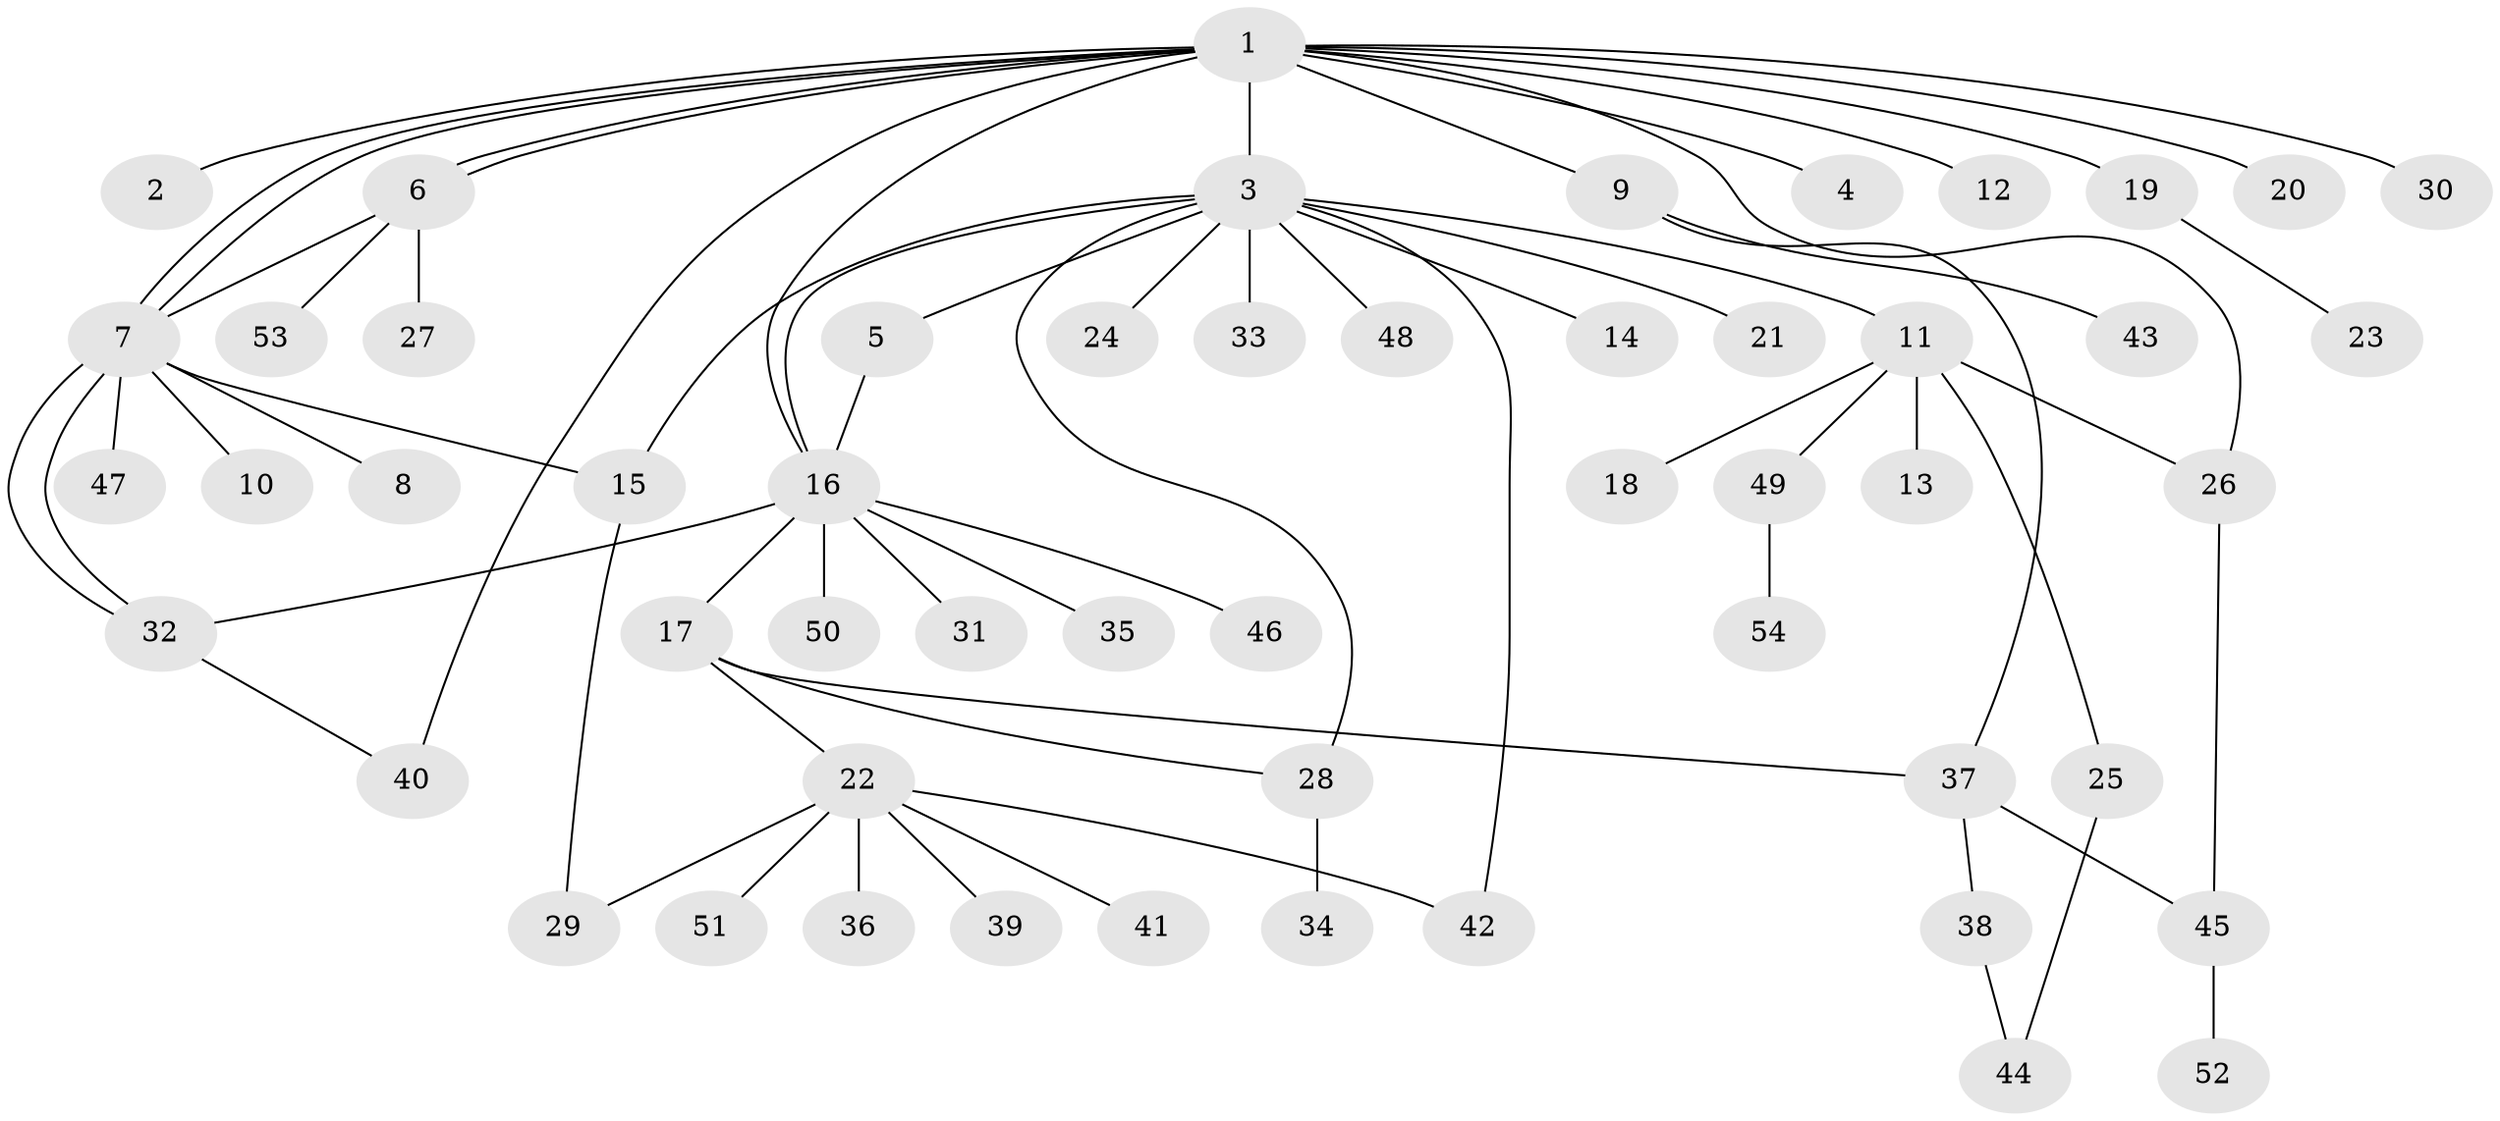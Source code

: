 // coarse degree distribution, {7: 0.037037037037037035, 5: 0.1111111111111111, 11: 0.037037037037037035, 2: 0.14814814814814814, 3: 0.1111111111111111, 6: 0.07407407407407407, 1: 0.4444444444444444, 4: 0.037037037037037035}
// Generated by graph-tools (version 1.1) at 2025/50/03/04/25 22:50:35]
// undirected, 54 vertices, 69 edges
graph export_dot {
  node [color=gray90,style=filled];
  1;
  2;
  3;
  4;
  5;
  6;
  7;
  8;
  9;
  10;
  11;
  12;
  13;
  14;
  15;
  16;
  17;
  18;
  19;
  20;
  21;
  22;
  23;
  24;
  25;
  26;
  27;
  28;
  29;
  30;
  31;
  32;
  33;
  34;
  35;
  36;
  37;
  38;
  39;
  40;
  41;
  42;
  43;
  44;
  45;
  46;
  47;
  48;
  49;
  50;
  51;
  52;
  53;
  54;
  1 -- 2;
  1 -- 3;
  1 -- 4;
  1 -- 6;
  1 -- 6;
  1 -- 7;
  1 -- 7;
  1 -- 9;
  1 -- 12;
  1 -- 16;
  1 -- 19;
  1 -- 20;
  1 -- 26;
  1 -- 30;
  1 -- 40;
  3 -- 5;
  3 -- 11;
  3 -- 14;
  3 -- 15;
  3 -- 16;
  3 -- 21;
  3 -- 24;
  3 -- 28;
  3 -- 33;
  3 -- 42;
  3 -- 48;
  5 -- 16;
  6 -- 7;
  6 -- 27;
  6 -- 53;
  7 -- 8;
  7 -- 10;
  7 -- 15;
  7 -- 32;
  7 -- 32;
  7 -- 47;
  9 -- 37;
  9 -- 43;
  11 -- 13;
  11 -- 18;
  11 -- 25;
  11 -- 26;
  11 -- 49;
  15 -- 29;
  16 -- 17;
  16 -- 31;
  16 -- 32;
  16 -- 35;
  16 -- 46;
  16 -- 50;
  17 -- 22;
  17 -- 28;
  17 -- 37;
  19 -- 23;
  22 -- 29;
  22 -- 36;
  22 -- 39;
  22 -- 41;
  22 -- 42;
  22 -- 51;
  25 -- 44;
  26 -- 45;
  28 -- 34;
  32 -- 40;
  37 -- 38;
  37 -- 45;
  38 -- 44;
  45 -- 52;
  49 -- 54;
}
